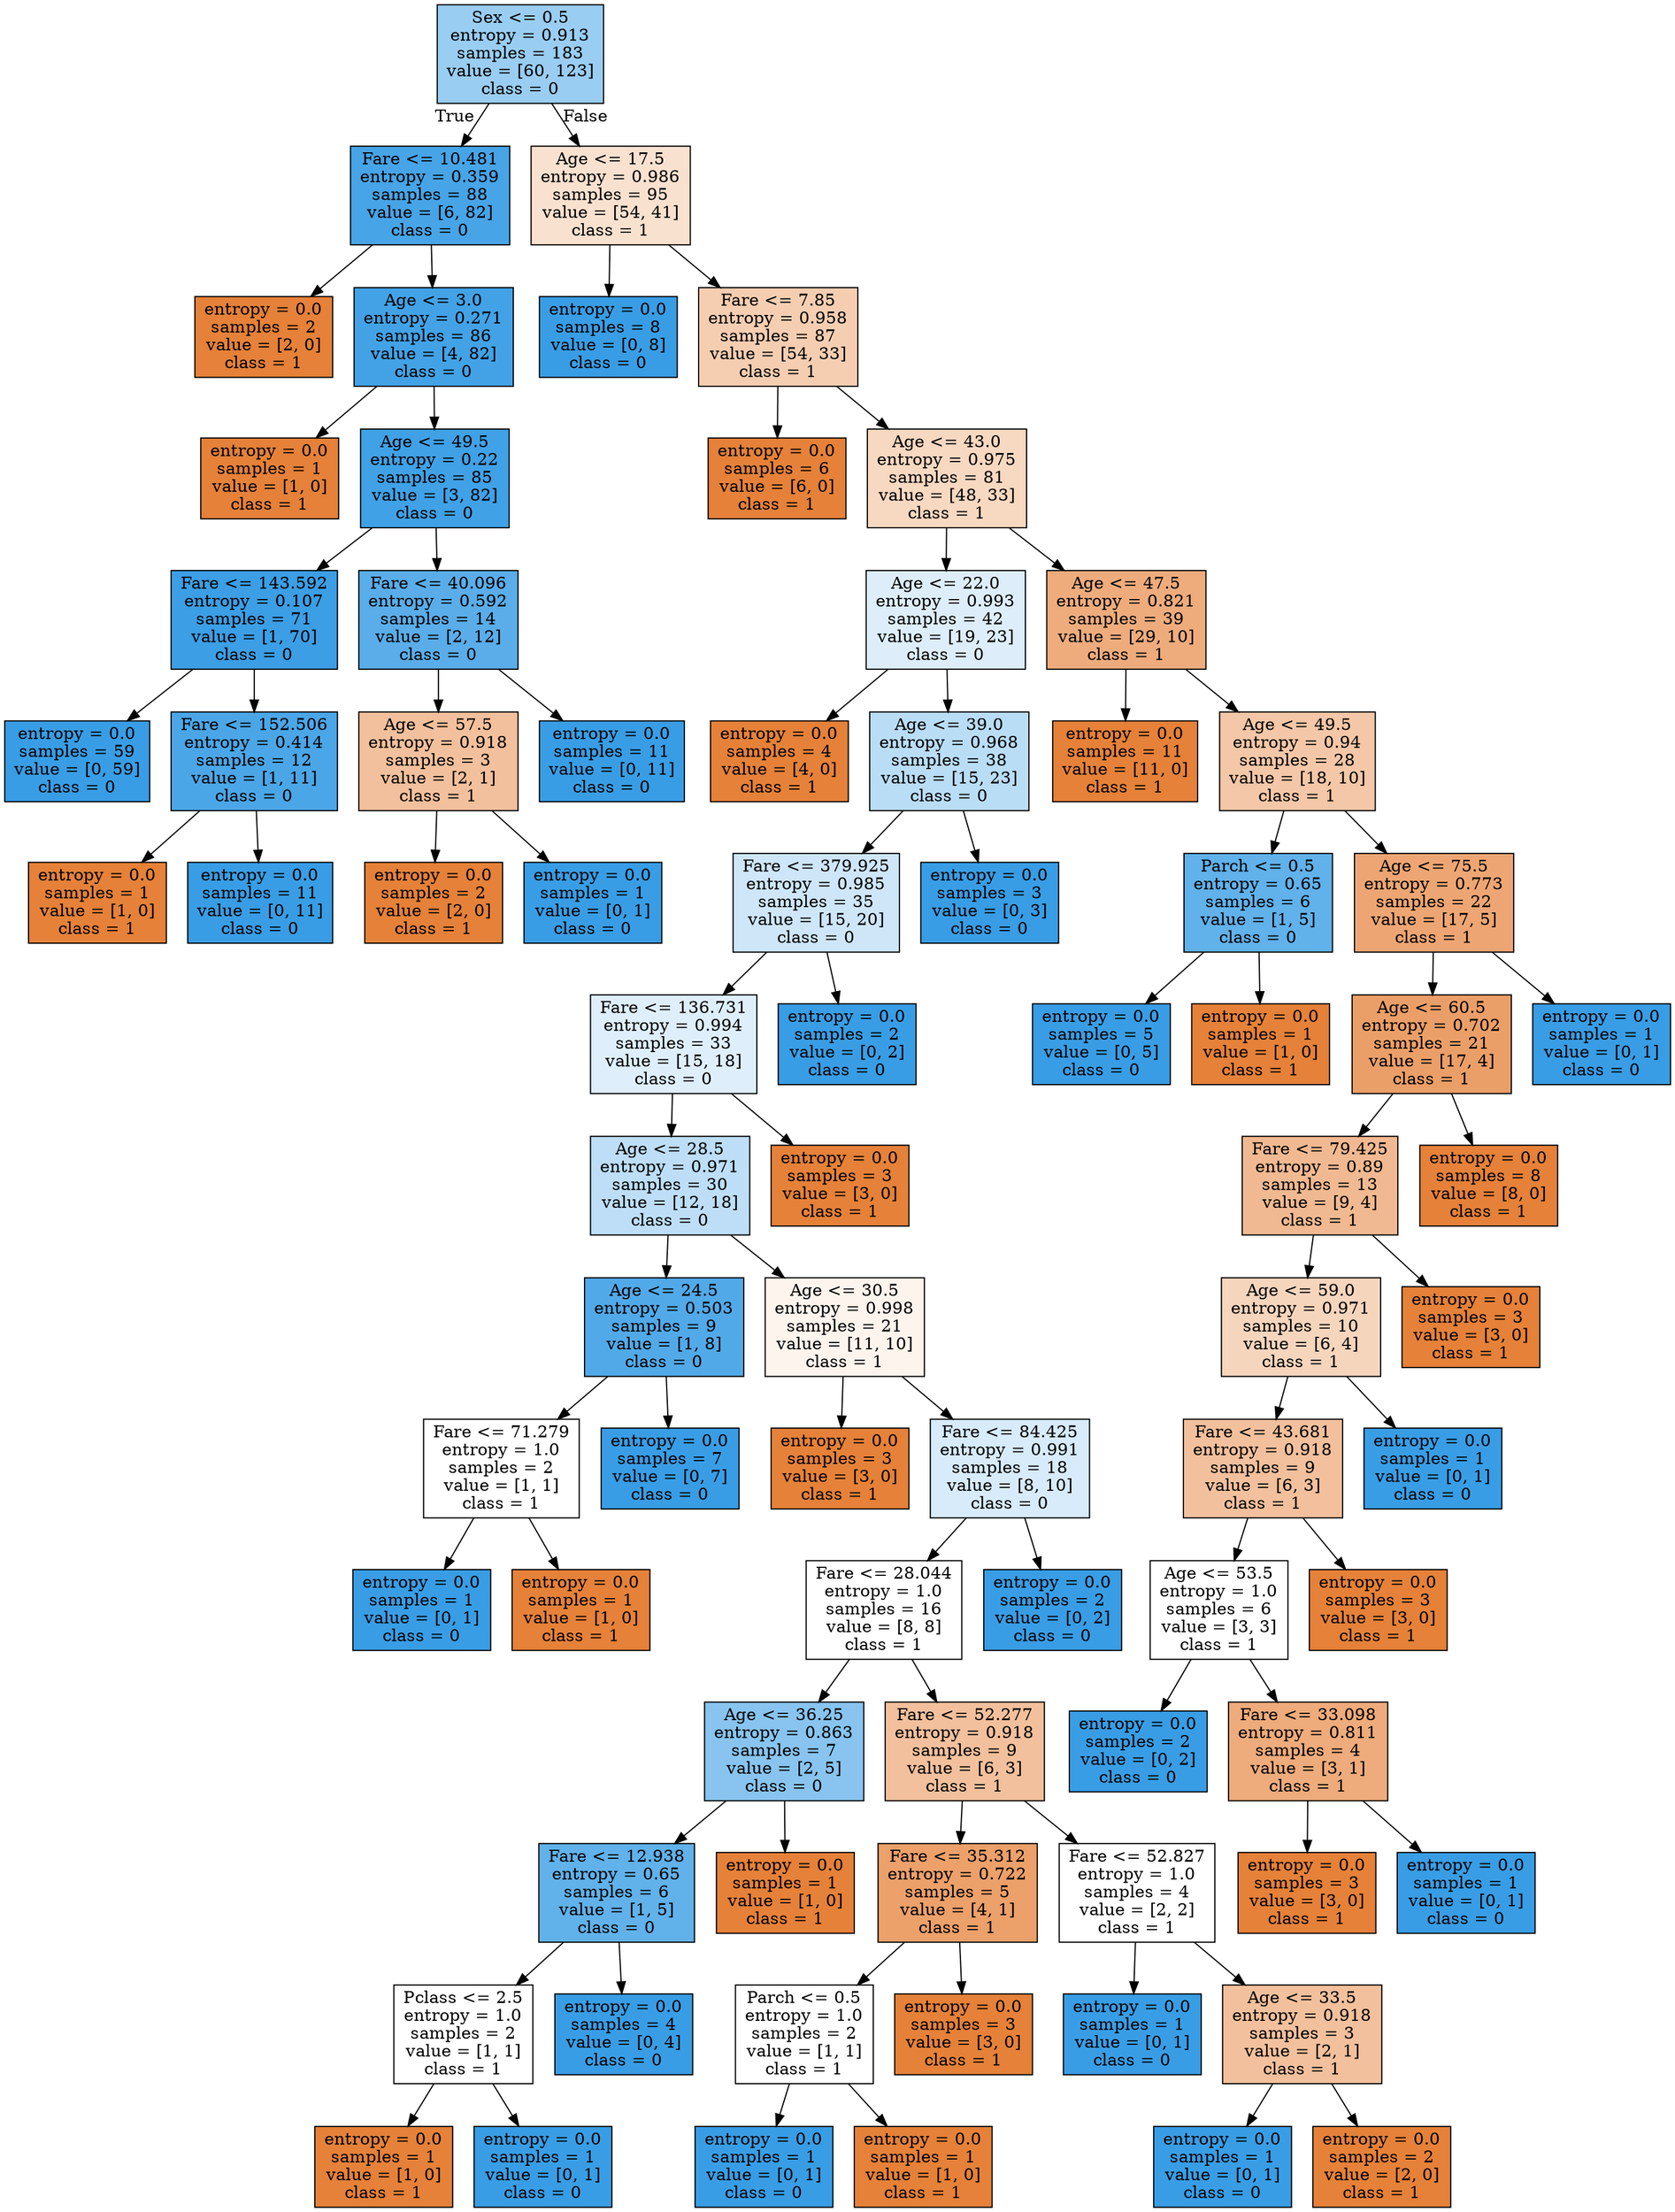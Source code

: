 digraph Tree {
node [shape=box, style="filled", color="black"] ;
0 [label="Sex <= 0.5\nentropy = 0.913\nsamples = 183\nvalue = [60, 123]\nclass = 0", fillcolor="#9acdf2"] ;
1 [label="Fare <= 10.481\nentropy = 0.359\nsamples = 88\nvalue = [6, 82]\nclass = 0", fillcolor="#47a4e7"] ;
0 -> 1 [labeldistance=2.5, labelangle=45, headlabel="True"] ;
2 [label="entropy = 0.0\nsamples = 2\nvalue = [2, 0]\nclass = 1", fillcolor="#e58139"] ;
1 -> 2 ;
3 [label="Age <= 3.0\nentropy = 0.271\nsamples = 86\nvalue = [4, 82]\nclass = 0", fillcolor="#43a2e6"] ;
1 -> 3 ;
4 [label="entropy = 0.0\nsamples = 1\nvalue = [1, 0]\nclass = 1", fillcolor="#e58139"] ;
3 -> 4 ;
5 [label="Age <= 49.5\nentropy = 0.22\nsamples = 85\nvalue = [3, 82]\nclass = 0", fillcolor="#40a1e6"] ;
3 -> 5 ;
6 [label="Fare <= 143.592\nentropy = 0.107\nsamples = 71\nvalue = [1, 70]\nclass = 0", fillcolor="#3c9ee5"] ;
5 -> 6 ;
7 [label="entropy = 0.0\nsamples = 59\nvalue = [0, 59]\nclass = 0", fillcolor="#399de5"] ;
6 -> 7 ;
8 [label="Fare <= 152.506\nentropy = 0.414\nsamples = 12\nvalue = [1, 11]\nclass = 0", fillcolor="#4ba6e7"] ;
6 -> 8 ;
9 [label="entropy = 0.0\nsamples = 1\nvalue = [1, 0]\nclass = 1", fillcolor="#e58139"] ;
8 -> 9 ;
10 [label="entropy = 0.0\nsamples = 11\nvalue = [0, 11]\nclass = 0", fillcolor="#399de5"] ;
8 -> 10 ;
11 [label="Fare <= 40.096\nentropy = 0.592\nsamples = 14\nvalue = [2, 12]\nclass = 0", fillcolor="#5aade9"] ;
5 -> 11 ;
12 [label="Age <= 57.5\nentropy = 0.918\nsamples = 3\nvalue = [2, 1]\nclass = 1", fillcolor="#f2c09c"] ;
11 -> 12 ;
13 [label="entropy = 0.0\nsamples = 2\nvalue = [2, 0]\nclass = 1", fillcolor="#e58139"] ;
12 -> 13 ;
14 [label="entropy = 0.0\nsamples = 1\nvalue = [0, 1]\nclass = 0", fillcolor="#399de5"] ;
12 -> 14 ;
15 [label="entropy = 0.0\nsamples = 11\nvalue = [0, 11]\nclass = 0", fillcolor="#399de5"] ;
11 -> 15 ;
16 [label="Age <= 17.5\nentropy = 0.986\nsamples = 95\nvalue = [54, 41]\nclass = 1", fillcolor="#f9e1cf"] ;
0 -> 16 [labeldistance=2.5, labelangle=-45, headlabel="False"] ;
17 [label="entropy = 0.0\nsamples = 8\nvalue = [0, 8]\nclass = 0", fillcolor="#399de5"] ;
16 -> 17 ;
18 [label="Fare <= 7.85\nentropy = 0.958\nsamples = 87\nvalue = [54, 33]\nclass = 1", fillcolor="#f5ceb2"] ;
16 -> 18 ;
19 [label="entropy = 0.0\nsamples = 6\nvalue = [6, 0]\nclass = 1", fillcolor="#e58139"] ;
18 -> 19 ;
20 [label="Age <= 43.0\nentropy = 0.975\nsamples = 81\nvalue = [48, 33]\nclass = 1", fillcolor="#f7d8c1"] ;
18 -> 20 ;
21 [label="Age <= 22.0\nentropy = 0.993\nsamples = 42\nvalue = [19, 23]\nclass = 0", fillcolor="#ddeefa"] ;
20 -> 21 ;
22 [label="entropy = 0.0\nsamples = 4\nvalue = [4, 0]\nclass = 1", fillcolor="#e58139"] ;
21 -> 22 ;
23 [label="Age <= 39.0\nentropy = 0.968\nsamples = 38\nvalue = [15, 23]\nclass = 0", fillcolor="#baddf6"] ;
21 -> 23 ;
24 [label="Fare <= 379.925\nentropy = 0.985\nsamples = 35\nvalue = [15, 20]\nclass = 0", fillcolor="#cee6f8"] ;
23 -> 24 ;
25 [label="Fare <= 136.731\nentropy = 0.994\nsamples = 33\nvalue = [15, 18]\nclass = 0", fillcolor="#deeffb"] ;
24 -> 25 ;
26 [label="Age <= 28.5\nentropy = 0.971\nsamples = 30\nvalue = [12, 18]\nclass = 0", fillcolor="#bddef6"] ;
25 -> 26 ;
27 [label="Age <= 24.5\nentropy = 0.503\nsamples = 9\nvalue = [1, 8]\nclass = 0", fillcolor="#52a9e8"] ;
26 -> 27 ;
28 [label="Fare <= 71.279\nentropy = 1.0\nsamples = 2\nvalue = [1, 1]\nclass = 1", fillcolor="#ffffff"] ;
27 -> 28 ;
29 [label="entropy = 0.0\nsamples = 1\nvalue = [0, 1]\nclass = 0", fillcolor="#399de5"] ;
28 -> 29 ;
30 [label="entropy = 0.0\nsamples = 1\nvalue = [1, 0]\nclass = 1", fillcolor="#e58139"] ;
28 -> 30 ;
31 [label="entropy = 0.0\nsamples = 7\nvalue = [0, 7]\nclass = 0", fillcolor="#399de5"] ;
27 -> 31 ;
32 [label="Age <= 30.5\nentropy = 0.998\nsamples = 21\nvalue = [11, 10]\nclass = 1", fillcolor="#fdf4ed"] ;
26 -> 32 ;
33 [label="entropy = 0.0\nsamples = 3\nvalue = [3, 0]\nclass = 1", fillcolor="#e58139"] ;
32 -> 33 ;
34 [label="Fare <= 84.425\nentropy = 0.991\nsamples = 18\nvalue = [8, 10]\nclass = 0", fillcolor="#d7ebfa"] ;
32 -> 34 ;
35 [label="Fare <= 28.044\nentropy = 1.0\nsamples = 16\nvalue = [8, 8]\nclass = 1", fillcolor="#ffffff"] ;
34 -> 35 ;
36 [label="Age <= 36.25\nentropy = 0.863\nsamples = 7\nvalue = [2, 5]\nclass = 0", fillcolor="#88c4ef"] ;
35 -> 36 ;
37 [label="Fare <= 12.938\nentropy = 0.65\nsamples = 6\nvalue = [1, 5]\nclass = 0", fillcolor="#61b1ea"] ;
36 -> 37 ;
38 [label="Pclass <= 2.5\nentropy = 1.0\nsamples = 2\nvalue = [1, 1]\nclass = 1", fillcolor="#ffffff"] ;
37 -> 38 ;
39 [label="entropy = 0.0\nsamples = 1\nvalue = [1, 0]\nclass = 1", fillcolor="#e58139"] ;
38 -> 39 ;
40 [label="entropy = 0.0\nsamples = 1\nvalue = [0, 1]\nclass = 0", fillcolor="#399de5"] ;
38 -> 40 ;
41 [label="entropy = 0.0\nsamples = 4\nvalue = [0, 4]\nclass = 0", fillcolor="#399de5"] ;
37 -> 41 ;
42 [label="entropy = 0.0\nsamples = 1\nvalue = [1, 0]\nclass = 1", fillcolor="#e58139"] ;
36 -> 42 ;
43 [label="Fare <= 52.277\nentropy = 0.918\nsamples = 9\nvalue = [6, 3]\nclass = 1", fillcolor="#f2c09c"] ;
35 -> 43 ;
44 [label="Fare <= 35.312\nentropy = 0.722\nsamples = 5\nvalue = [4, 1]\nclass = 1", fillcolor="#eca06a"] ;
43 -> 44 ;
45 [label="Parch <= 0.5\nentropy = 1.0\nsamples = 2\nvalue = [1, 1]\nclass = 1", fillcolor="#ffffff"] ;
44 -> 45 ;
46 [label="entropy = 0.0\nsamples = 1\nvalue = [0, 1]\nclass = 0", fillcolor="#399de5"] ;
45 -> 46 ;
47 [label="entropy = 0.0\nsamples = 1\nvalue = [1, 0]\nclass = 1", fillcolor="#e58139"] ;
45 -> 47 ;
48 [label="entropy = 0.0\nsamples = 3\nvalue = [3, 0]\nclass = 1", fillcolor="#e58139"] ;
44 -> 48 ;
49 [label="Fare <= 52.827\nentropy = 1.0\nsamples = 4\nvalue = [2, 2]\nclass = 1", fillcolor="#ffffff"] ;
43 -> 49 ;
50 [label="entropy = 0.0\nsamples = 1\nvalue = [0, 1]\nclass = 0", fillcolor="#399de5"] ;
49 -> 50 ;
51 [label="Age <= 33.5\nentropy = 0.918\nsamples = 3\nvalue = [2, 1]\nclass = 1", fillcolor="#f2c09c"] ;
49 -> 51 ;
52 [label="entropy = 0.0\nsamples = 1\nvalue = [0, 1]\nclass = 0", fillcolor="#399de5"] ;
51 -> 52 ;
53 [label="entropy = 0.0\nsamples = 2\nvalue = [2, 0]\nclass = 1", fillcolor="#e58139"] ;
51 -> 53 ;
54 [label="entropy = 0.0\nsamples = 2\nvalue = [0, 2]\nclass = 0", fillcolor="#399de5"] ;
34 -> 54 ;
55 [label="entropy = 0.0\nsamples = 3\nvalue = [3, 0]\nclass = 1", fillcolor="#e58139"] ;
25 -> 55 ;
56 [label="entropy = 0.0\nsamples = 2\nvalue = [0, 2]\nclass = 0", fillcolor="#399de5"] ;
24 -> 56 ;
57 [label="entropy = 0.0\nsamples = 3\nvalue = [0, 3]\nclass = 0", fillcolor="#399de5"] ;
23 -> 57 ;
58 [label="Age <= 47.5\nentropy = 0.821\nsamples = 39\nvalue = [29, 10]\nclass = 1", fillcolor="#eeac7d"] ;
20 -> 58 ;
59 [label="entropy = 0.0\nsamples = 11\nvalue = [11, 0]\nclass = 1", fillcolor="#e58139"] ;
58 -> 59 ;
60 [label="Age <= 49.5\nentropy = 0.94\nsamples = 28\nvalue = [18, 10]\nclass = 1", fillcolor="#f3c7a7"] ;
58 -> 60 ;
61 [label="Parch <= 0.5\nentropy = 0.65\nsamples = 6\nvalue = [1, 5]\nclass = 0", fillcolor="#61b1ea"] ;
60 -> 61 ;
62 [label="entropy = 0.0\nsamples = 5\nvalue = [0, 5]\nclass = 0", fillcolor="#399de5"] ;
61 -> 62 ;
63 [label="entropy = 0.0\nsamples = 1\nvalue = [1, 0]\nclass = 1", fillcolor="#e58139"] ;
61 -> 63 ;
64 [label="Age <= 75.5\nentropy = 0.773\nsamples = 22\nvalue = [17, 5]\nclass = 1", fillcolor="#eda673"] ;
60 -> 64 ;
65 [label="Age <= 60.5\nentropy = 0.702\nsamples = 21\nvalue = [17, 4]\nclass = 1", fillcolor="#eb9f68"] ;
64 -> 65 ;
66 [label="Fare <= 79.425\nentropy = 0.89\nsamples = 13\nvalue = [9, 4]\nclass = 1", fillcolor="#f1b991"] ;
65 -> 66 ;
67 [label="Age <= 59.0\nentropy = 0.971\nsamples = 10\nvalue = [6, 4]\nclass = 1", fillcolor="#f6d5bd"] ;
66 -> 67 ;
68 [label="Fare <= 43.681\nentropy = 0.918\nsamples = 9\nvalue = [6, 3]\nclass = 1", fillcolor="#f2c09c"] ;
67 -> 68 ;
69 [label="Age <= 53.5\nentropy = 1.0\nsamples = 6\nvalue = [3, 3]\nclass = 1", fillcolor="#ffffff"] ;
68 -> 69 ;
70 [label="entropy = 0.0\nsamples = 2\nvalue = [0, 2]\nclass = 0", fillcolor="#399de5"] ;
69 -> 70 ;
71 [label="Fare <= 33.098\nentropy = 0.811\nsamples = 4\nvalue = [3, 1]\nclass = 1", fillcolor="#eeab7b"] ;
69 -> 71 ;
72 [label="entropy = 0.0\nsamples = 3\nvalue = [3, 0]\nclass = 1", fillcolor="#e58139"] ;
71 -> 72 ;
73 [label="entropy = 0.0\nsamples = 1\nvalue = [0, 1]\nclass = 0", fillcolor="#399de5"] ;
71 -> 73 ;
74 [label="entropy = 0.0\nsamples = 3\nvalue = [3, 0]\nclass = 1", fillcolor="#e58139"] ;
68 -> 74 ;
75 [label="entropy = 0.0\nsamples = 1\nvalue = [0, 1]\nclass = 0", fillcolor="#399de5"] ;
67 -> 75 ;
76 [label="entropy = 0.0\nsamples = 3\nvalue = [3, 0]\nclass = 1", fillcolor="#e58139"] ;
66 -> 76 ;
77 [label="entropy = 0.0\nsamples = 8\nvalue = [8, 0]\nclass = 1", fillcolor="#e58139"] ;
65 -> 77 ;
78 [label="entropy = 0.0\nsamples = 1\nvalue = [0, 1]\nclass = 0", fillcolor="#399de5"] ;
64 -> 78 ;
}